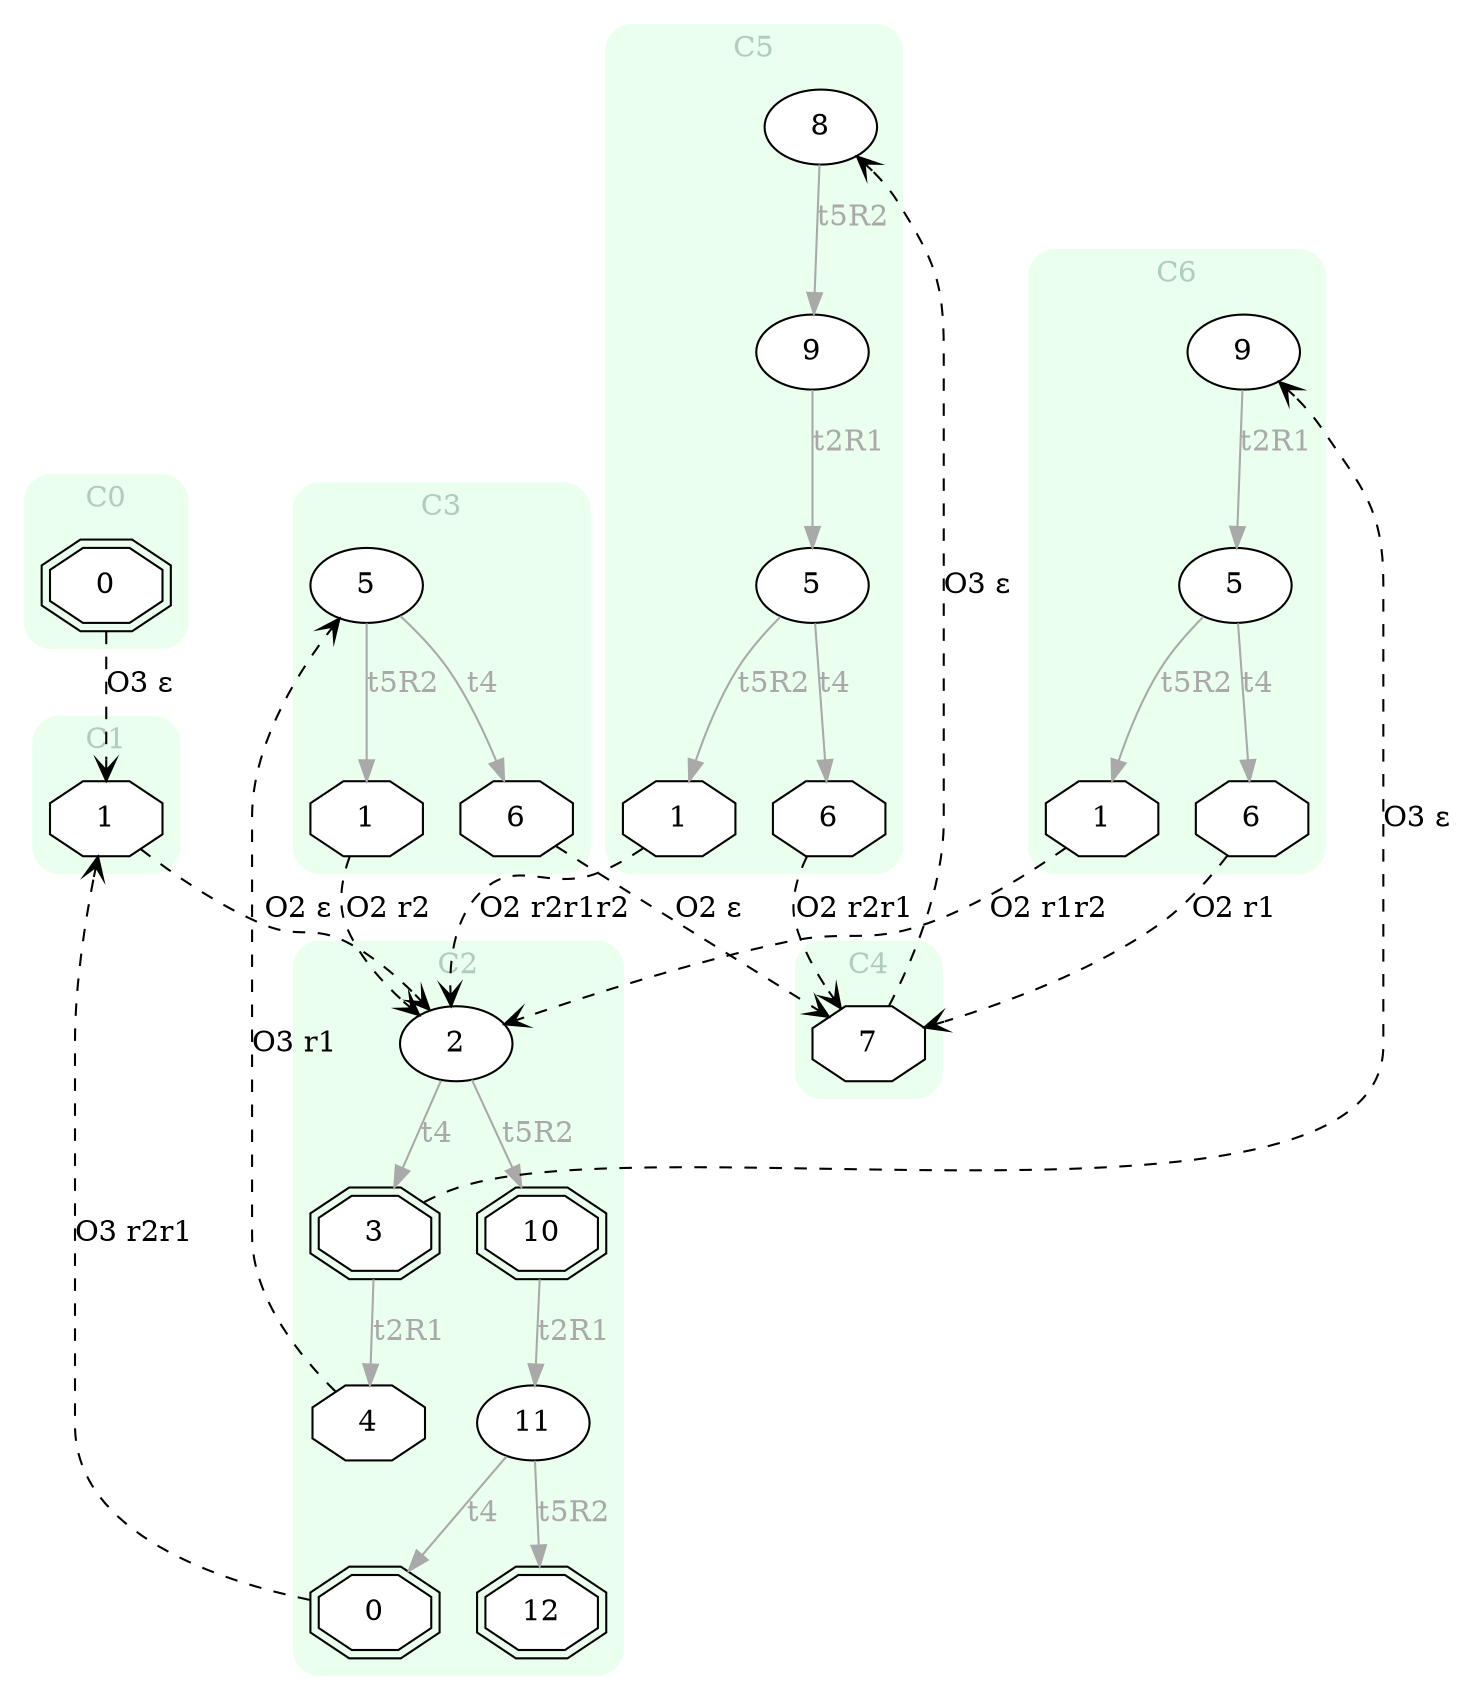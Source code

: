 digraph "EXPinput/e" {
node [style=filled fillcolor=white]
subgraph cluster0 {
style="rounded,filled" label="C0" fontcolor="#B2CCBB" color="#EAFFEE"
edge[color=darkgray fontcolor=darkgray]
node [shape=doubleoctagon]; C0S0 [label=0];
}
subgraph cluster1 {
style="rounded,filled" label="C1" fontcolor="#B2CCBB" color="#EAFFEE"
edge[color=darkgray fontcolor=darkgray]
node [shape=octagon]; C1S1 [label=1];
}
subgraph cluster2 {
style="rounded,filled" label="C2" fontcolor="#B2CCBB" color="#EAFFEE"
edge[color=darkgray fontcolor=darkgray]
node [shape=oval]; C2S2 [label=2];
node [shape=doubleoctagon]; C2S0 [label=0];
node [shape=doubleoctagon]; C2S3 [label=3];
node [shape=octagon]; C2S4 [label=4];
node [shape=doubleoctagon]; C2S10 [label=10];
node [shape=oval]; C2S11 [label=11];
node [shape=doubleoctagon]; C2S12 [label=12];
C2S2 -> C2S3 [label=t4]
C2S2 -> C2S10 [label=t5R2]
C2S3 -> C2S4 [label=t2R1]
C2S10 -> C2S11 [label=t2R1]
C2S11 -> C2S0 [label=t4]
C2S11 -> C2S12 [label=t5R2]
}
subgraph cluster3 {
style="rounded,filled" label="C3" fontcolor="#B2CCBB" color="#EAFFEE"
edge[color=darkgray fontcolor=darkgray]
node [shape=oval]; C3S5 [label=5];
node [shape=octagon]; C3S1 [label=1];
node [shape=octagon]; C3S6 [label=6];
C3S5 -> C3S6 [label=t4]
C3S5 -> C3S1 [label=t5R2]
}
subgraph cluster4 {
style="rounded,filled" label="C4" fontcolor="#B2CCBB" color="#EAFFEE"
edge[color=darkgray fontcolor=darkgray]
node [shape=octagon]; C4S7 [label=7];
}
subgraph cluster5 {
style="rounded,filled" label="C5" fontcolor="#B2CCBB" color="#EAFFEE"
edge[color=darkgray fontcolor=darkgray]
node [shape=oval]; C5S8 [label=8];
node [shape=oval]; C5S5 [label=5];
node [shape=octagon]; C5S6 [label=6];
node [shape=octagon]; C5S1 [label=1];
node [shape=oval]; C5S9 [label=9];
C5S8 -> C5S9 [label=t5R2]
C5S5 -> C5S6 [label=t4]
C5S5 -> C5S1 [label=t5R2]
C5S9 -> C5S5 [label=t2R1]
}
subgraph cluster6 {
style="rounded,filled" label="C6" fontcolor="#B2CCBB" color="#EAFFEE"
edge[color=darkgray fontcolor=darkgray]
node [shape=oval]; C6S9 [label=9];
node [shape=oval]; C6S5 [label=5];
node [shape=octagon]; C6S6 [label=6];
node [shape=octagon]; C6S1 [label=1];
C6S9 -> C6S5 [label=t2R1]
C6S5 -> C6S6 [label=t4]
C6S5 -> C6S1 [label=t5R2]
}
C0S0 -> C1S1 [style=dashed arrowhead=vee label="O3 ε"]
C1S1 -> C2S2 [style=dashed arrowhead=vee label="O2 ε"]
C2S0 -> C1S1 [style=dashed arrowhead=vee label="O3 r2r1"]
C2S3 -> C6S9 [style=dashed arrowhead=vee label="O3 ε"]
C2S4 -> C3S5 [style=dashed arrowhead=vee label="O3 r1"]
C3S1 -> C2S2 [style=dashed arrowhead=vee label="O2 r2"]
C3S6 -> C4S7 [style=dashed arrowhead=vee label="O2 ε"]
C4S7 -> C5S8 [style=dashed arrowhead=vee label="O3 ε"]
C5S1 -> C2S2 [style=dashed arrowhead=vee label="O2 r2r1r2"]
C5S6 -> C4S7 [style=dashed arrowhead=vee label="O2 r2r1"]
C6S1 -> C2S2 [style=dashed arrowhead=vee label="O2 r1r2"]
C6S6 -> C4S7 [style=dashed arrowhead=vee label="O2 r1"]
}
